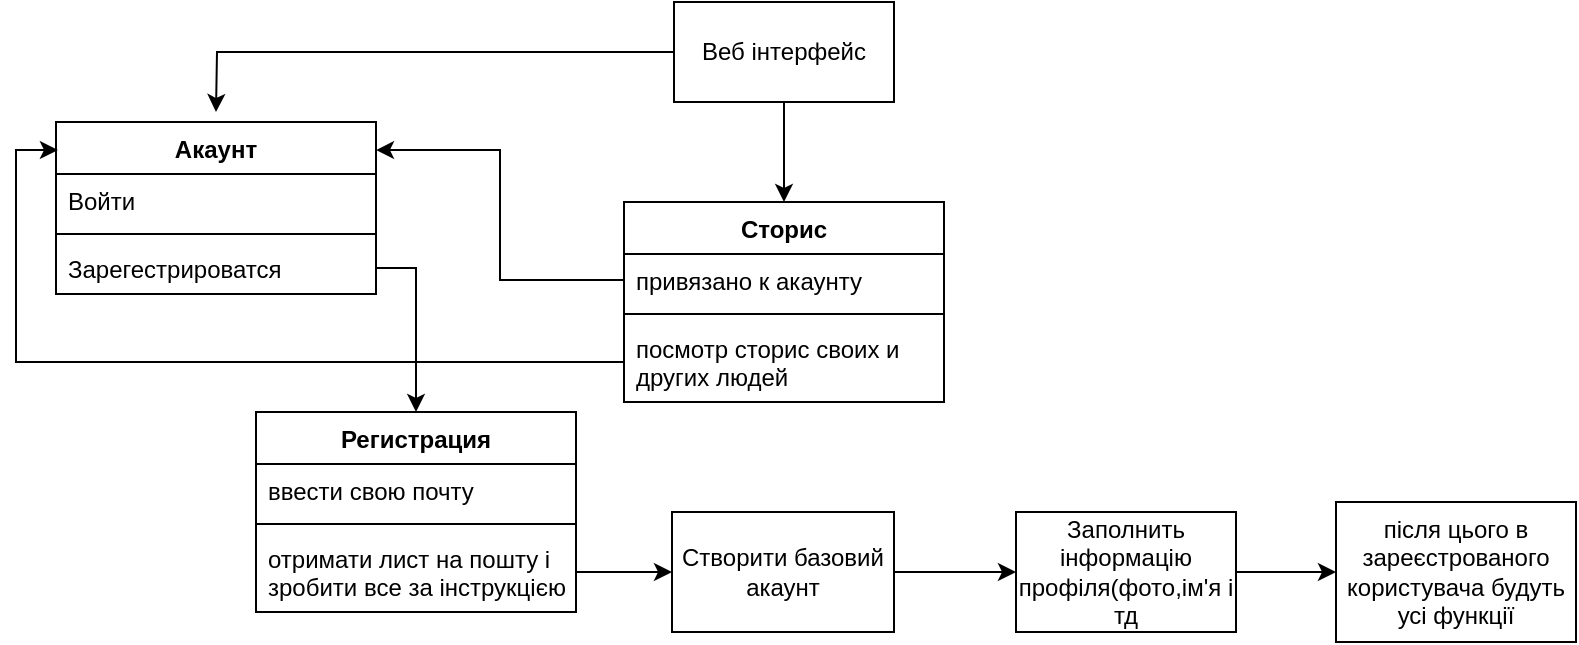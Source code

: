 <mxfile version="24.8.2">
  <diagram name="Страница — 1" id="6P2qC8MFMwV7VLMH0evj">
    <mxGraphModel dx="1195" dy="682" grid="1" gridSize="10" guides="1" tooltips="1" connect="1" arrows="1" fold="1" page="1" pageScale="1" pageWidth="827" pageHeight="1169" math="0" shadow="0">
      <root>
        <mxCell id="0" />
        <mxCell id="1" parent="0" />
        <mxCell id="pbosFxjijV60UcTdRhiq-2" style="edgeStyle=orthogonalEdgeStyle;rounded=0;orthogonalLoop=1;jettySize=auto;html=1;" edge="1" parent="1" source="pbosFxjijV60UcTdRhiq-1">
          <mxGeometry relative="1" as="geometry">
            <mxPoint x="130" y="95" as="targetPoint" />
          </mxGeometry>
        </mxCell>
        <mxCell id="pbosFxjijV60UcTdRhiq-8" style="edgeStyle=orthogonalEdgeStyle;rounded=0;orthogonalLoop=1;jettySize=auto;html=1;exitX=0.5;exitY=1;exitDx=0;exitDy=0;" edge="1" parent="1" source="pbosFxjijV60UcTdRhiq-1" target="pbosFxjijV60UcTdRhiq-9">
          <mxGeometry relative="1" as="geometry">
            <mxPoint x="414" y="140" as="targetPoint" />
          </mxGeometry>
        </mxCell>
        <mxCell id="pbosFxjijV60UcTdRhiq-1" value="&lt;font style=&quot;vertical-align: inherit;&quot;&gt;&lt;font style=&quot;vertical-align: inherit;&quot;&gt;Веб інтерфейс&lt;/font&gt;&lt;/font&gt;" style="html=1;whiteSpace=wrap;" vertex="1" parent="1">
          <mxGeometry x="359" y="40" width="110" height="50" as="geometry" />
        </mxCell>
        <mxCell id="pbosFxjijV60UcTdRhiq-4" value="&lt;font style=&quot;vertical-align: inherit;&quot;&gt;&lt;font style=&quot;vertical-align: inherit;&quot;&gt;Акаунт&lt;/font&gt;&lt;/font&gt;" style="swimlane;fontStyle=1;align=center;verticalAlign=top;childLayout=stackLayout;horizontal=1;startSize=26;horizontalStack=0;resizeParent=1;resizeParentMax=0;resizeLast=0;collapsible=1;marginBottom=0;whiteSpace=wrap;html=1;" vertex="1" parent="1">
          <mxGeometry x="50" y="100" width="160" height="86" as="geometry" />
        </mxCell>
        <mxCell id="pbosFxjijV60UcTdRhiq-5" value="&lt;font style=&quot;vertical-align: inherit;&quot;&gt;&lt;font style=&quot;vertical-align: inherit;&quot;&gt;Войти&lt;/font&gt;&lt;/font&gt;" style="text;strokeColor=none;fillColor=none;align=left;verticalAlign=top;spacingLeft=4;spacingRight=4;overflow=hidden;rotatable=0;points=[[0,0.5],[1,0.5]];portConstraint=eastwest;whiteSpace=wrap;html=1;" vertex="1" parent="pbosFxjijV60UcTdRhiq-4">
          <mxGeometry y="26" width="160" height="26" as="geometry" />
        </mxCell>
        <mxCell id="pbosFxjijV60UcTdRhiq-6" value="" style="line;strokeWidth=1;fillColor=none;align=left;verticalAlign=middle;spacingTop=-1;spacingLeft=3;spacingRight=3;rotatable=0;labelPosition=right;points=[];portConstraint=eastwest;strokeColor=inherit;" vertex="1" parent="pbosFxjijV60UcTdRhiq-4">
          <mxGeometry y="52" width="160" height="8" as="geometry" />
        </mxCell>
        <mxCell id="pbosFxjijV60UcTdRhiq-7" value="&lt;font style=&quot;vertical-align: inherit;&quot;&gt;&lt;font style=&quot;vertical-align: inherit;&quot;&gt;Зарегестрироватся&lt;/font&gt;&lt;/font&gt;" style="text;strokeColor=none;fillColor=none;align=left;verticalAlign=top;spacingLeft=4;spacingRight=4;overflow=hidden;rotatable=0;points=[[0,0.5],[1,0.5]];portConstraint=eastwest;whiteSpace=wrap;html=1;" vertex="1" parent="pbosFxjijV60UcTdRhiq-4">
          <mxGeometry y="60" width="160" height="26" as="geometry" />
        </mxCell>
        <mxCell id="pbosFxjijV60UcTdRhiq-9" value="&lt;font style=&quot;vertical-align: inherit;&quot;&gt;&lt;font style=&quot;vertical-align: inherit;&quot;&gt;Сторис&lt;/font&gt;&lt;/font&gt;" style="swimlane;fontStyle=1;align=center;verticalAlign=top;childLayout=stackLayout;horizontal=1;startSize=26;horizontalStack=0;resizeParent=1;resizeParentMax=0;resizeLast=0;collapsible=1;marginBottom=0;whiteSpace=wrap;html=1;" vertex="1" parent="1">
          <mxGeometry x="334" y="140" width="160" height="100" as="geometry" />
        </mxCell>
        <mxCell id="pbosFxjijV60UcTdRhiq-10" value="&lt;font style=&quot;vertical-align: inherit;&quot;&gt;&lt;font style=&quot;vertical-align: inherit;&quot;&gt;привязано к акаунту&lt;/font&gt;&lt;/font&gt;" style="text;strokeColor=none;fillColor=none;align=left;verticalAlign=top;spacingLeft=4;spacingRight=4;overflow=hidden;rotatable=0;points=[[0,0.5],[1,0.5]];portConstraint=eastwest;whiteSpace=wrap;html=1;" vertex="1" parent="pbosFxjijV60UcTdRhiq-9">
          <mxGeometry y="26" width="160" height="26" as="geometry" />
        </mxCell>
        <mxCell id="pbosFxjijV60UcTdRhiq-11" value="" style="line;strokeWidth=1;fillColor=none;align=left;verticalAlign=middle;spacingTop=-1;spacingLeft=3;spacingRight=3;rotatable=0;labelPosition=right;points=[];portConstraint=eastwest;strokeColor=inherit;" vertex="1" parent="pbosFxjijV60UcTdRhiq-9">
          <mxGeometry y="52" width="160" height="8" as="geometry" />
        </mxCell>
        <mxCell id="pbosFxjijV60UcTdRhiq-12" value="&lt;font style=&quot;vertical-align: inherit;&quot;&gt;&lt;font style=&quot;vertical-align: inherit;&quot;&gt;посмотр сторис своих и других людей&lt;/font&gt;&lt;/font&gt;" style="text;strokeColor=none;fillColor=none;align=left;verticalAlign=top;spacingLeft=4;spacingRight=4;overflow=hidden;rotatable=0;points=[[0,0.5],[1,0.5]];portConstraint=eastwest;whiteSpace=wrap;html=1;" vertex="1" parent="pbosFxjijV60UcTdRhiq-9">
          <mxGeometry y="60" width="160" height="40" as="geometry" />
        </mxCell>
        <mxCell id="pbosFxjijV60UcTdRhiq-13" style="edgeStyle=orthogonalEdgeStyle;rounded=0;orthogonalLoop=1;jettySize=auto;html=1;entryX=1;entryY=0.163;entryDx=0;entryDy=0;entryPerimeter=0;" edge="1" parent="1" source="pbosFxjijV60UcTdRhiq-10" target="pbosFxjijV60UcTdRhiq-4">
          <mxGeometry relative="1" as="geometry" />
        </mxCell>
        <mxCell id="pbosFxjijV60UcTdRhiq-14" style="edgeStyle=orthogonalEdgeStyle;rounded=0;orthogonalLoop=1;jettySize=auto;html=1;entryX=0.006;entryY=0.163;entryDx=0;entryDy=0;entryPerimeter=0;" edge="1" parent="1" source="pbosFxjijV60UcTdRhiq-12" target="pbosFxjijV60UcTdRhiq-4">
          <mxGeometry relative="1" as="geometry" />
        </mxCell>
        <mxCell id="pbosFxjijV60UcTdRhiq-16" value="&lt;font style=&quot;vertical-align: inherit;&quot;&gt;&lt;font style=&quot;vertical-align: inherit;&quot;&gt;Регистрация&lt;/font&gt;&lt;/font&gt;" style="swimlane;fontStyle=1;align=center;verticalAlign=top;childLayout=stackLayout;horizontal=1;startSize=26;horizontalStack=0;resizeParent=1;resizeParentMax=0;resizeLast=0;collapsible=1;marginBottom=0;whiteSpace=wrap;html=1;" vertex="1" parent="1">
          <mxGeometry x="150" y="245" width="160" height="100" as="geometry" />
        </mxCell>
        <mxCell id="pbosFxjijV60UcTdRhiq-17" value="&lt;font style=&quot;vertical-align: inherit;&quot;&gt;&lt;font style=&quot;vertical-align: inherit;&quot;&gt;ввести свою почту&lt;/font&gt;&lt;/font&gt;" style="text;strokeColor=none;fillColor=none;align=left;verticalAlign=top;spacingLeft=4;spacingRight=4;overflow=hidden;rotatable=0;points=[[0,0.5],[1,0.5]];portConstraint=eastwest;whiteSpace=wrap;html=1;" vertex="1" parent="pbosFxjijV60UcTdRhiq-16">
          <mxGeometry y="26" width="160" height="26" as="geometry" />
        </mxCell>
        <mxCell id="pbosFxjijV60UcTdRhiq-18" value="" style="line;strokeWidth=1;fillColor=none;align=left;verticalAlign=middle;spacingTop=-1;spacingLeft=3;spacingRight=3;rotatable=0;labelPosition=right;points=[];portConstraint=eastwest;strokeColor=inherit;" vertex="1" parent="pbosFxjijV60UcTdRhiq-16">
          <mxGeometry y="52" width="160" height="8" as="geometry" />
        </mxCell>
        <mxCell id="pbosFxjijV60UcTdRhiq-19" value="&lt;font style=&quot;vertical-align: inherit;&quot;&gt;&lt;font style=&quot;vertical-align: inherit;&quot;&gt;&lt;font style=&quot;vertical-align: inherit;&quot;&gt;&lt;font style=&quot;vertical-align: inherit;&quot;&gt;отримати лист на пошту і зробити все за інструкцією&lt;/font&gt;&lt;/font&gt;&lt;/font&gt;&lt;/font&gt;" style="text;strokeColor=none;fillColor=none;align=left;verticalAlign=top;spacingLeft=4;spacingRight=4;overflow=hidden;rotatable=0;points=[[0,0.5],[1,0.5]];portConstraint=eastwest;whiteSpace=wrap;html=1;" vertex="1" parent="pbosFxjijV60UcTdRhiq-16">
          <mxGeometry y="60" width="160" height="40" as="geometry" />
        </mxCell>
        <mxCell id="pbosFxjijV60UcTdRhiq-15" style="edgeStyle=orthogonalEdgeStyle;rounded=0;orthogonalLoop=1;jettySize=auto;html=1;" edge="1" parent="1" source="pbosFxjijV60UcTdRhiq-7" target="pbosFxjijV60UcTdRhiq-16">
          <mxGeometry relative="1" as="geometry">
            <mxPoint x="230" y="290" as="targetPoint" />
          </mxGeometry>
        </mxCell>
        <mxCell id="pbosFxjijV60UcTdRhiq-26" style="edgeStyle=orthogonalEdgeStyle;rounded=0;orthogonalLoop=1;jettySize=auto;html=1;" edge="1" parent="1" source="pbosFxjijV60UcTdRhiq-25" target="pbosFxjijV60UcTdRhiq-27">
          <mxGeometry relative="1" as="geometry">
            <mxPoint x="520" y="325.0" as="targetPoint" />
          </mxGeometry>
        </mxCell>
        <mxCell id="pbosFxjijV60UcTdRhiq-25" value="&lt;font style=&quot;vertical-align: inherit;&quot;&gt;&lt;font style=&quot;vertical-align: inherit;&quot;&gt;Створити базовий акаунт&lt;/font&gt;&lt;/font&gt;" style="html=1;whiteSpace=wrap;" vertex="1" parent="1">
          <mxGeometry x="358" y="295" width="111" height="60" as="geometry" />
        </mxCell>
        <mxCell id="pbosFxjijV60UcTdRhiq-24" style="edgeStyle=orthogonalEdgeStyle;rounded=0;orthogonalLoop=1;jettySize=auto;html=1;" edge="1" parent="1" source="pbosFxjijV60UcTdRhiq-19" target="pbosFxjijV60UcTdRhiq-25">
          <mxGeometry relative="1" as="geometry">
            <mxPoint x="360" y="325" as="targetPoint" />
          </mxGeometry>
        </mxCell>
        <mxCell id="pbosFxjijV60UcTdRhiq-30" style="edgeStyle=orthogonalEdgeStyle;rounded=0;orthogonalLoop=1;jettySize=auto;html=1;entryX=0;entryY=0.5;entryDx=0;entryDy=0;" edge="1" parent="1" source="pbosFxjijV60UcTdRhiq-27" target="pbosFxjijV60UcTdRhiq-29">
          <mxGeometry relative="1" as="geometry" />
        </mxCell>
        <mxCell id="pbosFxjijV60UcTdRhiq-27" value="&lt;font style=&quot;vertical-align: inherit;&quot;&gt;&lt;font style=&quot;vertical-align: inherit;&quot;&gt;Заполнить інформацію профіля(фото,ім&#39;я і тд&lt;/font&gt;&lt;/font&gt;" style="html=1;whiteSpace=wrap;" vertex="1" parent="1">
          <mxGeometry x="530" y="295" width="110" height="60" as="geometry" />
        </mxCell>
        <mxCell id="pbosFxjijV60UcTdRhiq-29" value="&lt;font style=&quot;vertical-align: inherit;&quot;&gt;&lt;font style=&quot;vertical-align: inherit;&quot;&gt;після цього в зареєстрованого користувача будуть усі функції&lt;/font&gt;&lt;/font&gt;" style="html=1;whiteSpace=wrap;" vertex="1" parent="1">
          <mxGeometry x="690" y="290" width="120" height="70" as="geometry" />
        </mxCell>
      </root>
    </mxGraphModel>
  </diagram>
</mxfile>
